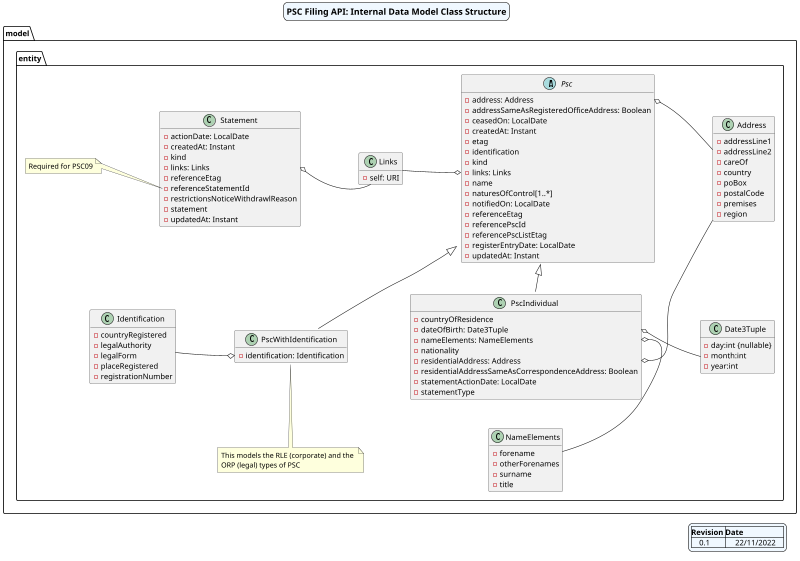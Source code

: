 @startuml
skinparam linetype poly
skinparam nodesep 100 /' horizontal separator '/
skinparam ranksep 50 /' vertical separator '/
skinparam titleBorderRoundCorner 15
skinparam titleBorderThickness 1
skinparam titleBorderColor black
skinparam titleBackgroundColor AliceBlue
skinparam groupInheritance 1
scale 800 width
hide empty members
'hide circle'
skinparam titleFontSize 16
skinparam legendBackgroundColor AliceBlue

title PSC Filing API: Internal Data Model Class Structure
legend right
|=Revision |=Date |
|    0.1    |     22/11/2022    |
end legend

    package "model" {

        package "entity" {

            class Address {
                -addressLine1
                -addressLine2
                -careOf
                -country
                -poBox
                -postalCode
                -premises
                -region
            }

            class Date3Tuple {
                -day:int {nullable}
                -month:int
                -year:int
            }
/'            note right of Date3Tuple
               day is null
               for partial DOB
            end note'/

            class Identification {
                -countryRegistered
                -legalAuthority
                -legalForm
                -placeRegistered
                -registrationNumber
            }

            class NameElements {
                -forename
                -otherForenames
                -surname
                -title
            }

            class Statement {
                -actionDate: LocalDate
                -createdAt: Instant
                -kind
                -links: Links
                -referenceEtag
                -referenceStatementId
                -restrictionsNoticeWithdrawlReason
                -statement
                -updatedAt: Instant
            }

          note left of Statement::referenceStatementId
                Required for PSC09
           end note

/'          note left of Statement::statement
                See public spec for full list
           end note'/

            abstract class Psc {
                -address: Address
                -addressSameAsRegisteredOfficeAddress: Boolean
                -ceasedOn: LocalDate
                -createdAt: Instant
                -etag
                -identification
                -kind
                -links: Links
                -name
                -naturesOfControl[1..*]
                -notifiedOn: LocalDate
                -referenceEtag
                -referencePscId
                -referencePscListEtag
                -registerEntryDate: LocalDate
                -updatedAt: Instant
            }

            class PscIndividual {
                -countryOfResidence
                -dateOfBirth: Date3Tuple
                -nameElements: NameElements
                -nationality
                -residentialAddress: Address
                -residentialAddressSameAsCorrespondenceAddress: Boolean
                -statementActionDate: LocalDate
                -statementType
            }

            class PscWithIdentification {
                -identification: Identification
            }

          note "This models the RLE (corporate) and the \nORP (legal) types of PSC" as Note1

          PscWithIdentification .. Note1

            class Links {
                -self: URI
            }

/'           note left of Psc::naturesOfControl
                See public spec for full list
            end note'/

            Psc <|-- PscIndividual
            Psc <|-- PscWithIdentification
            PscIndividual::nameElements o-- NameElements
            Identification -o PscWithIdentification::identification
            Psc::address o- Address
            Address --o PscIndividual::residentialAddress
            PscIndividual::dateOfBirth o- Date3Tuple
            Links -o Psc::links
            Statement::links o- Links

        }
    }

@enduml